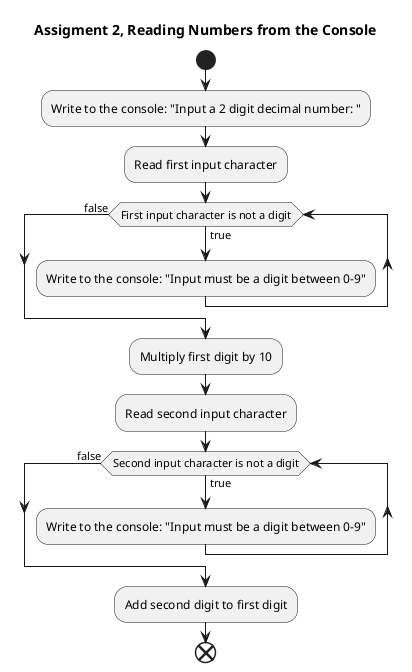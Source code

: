 @startuml assignment_2
skinparam linetype ortho
hide empty methods
hide empty fields
hide circle

title Assigment 2, Reading Numbers from the Console

start
:Write to the console: "Input a 2 digit decimal number: ";
:Read first input character;
while (First input character is not a digit) is (true)
    :Write to the console: "Input must be a digit between 0-9";
endwhile (false)
:Multiply first digit by 10;
:Read second input character;
while (Second input character is not a digit) is (true)
    :Write to the console: "Input must be a digit between 0-9";
endwhile (false)
:Add second digit to first digit;
end

@enduml